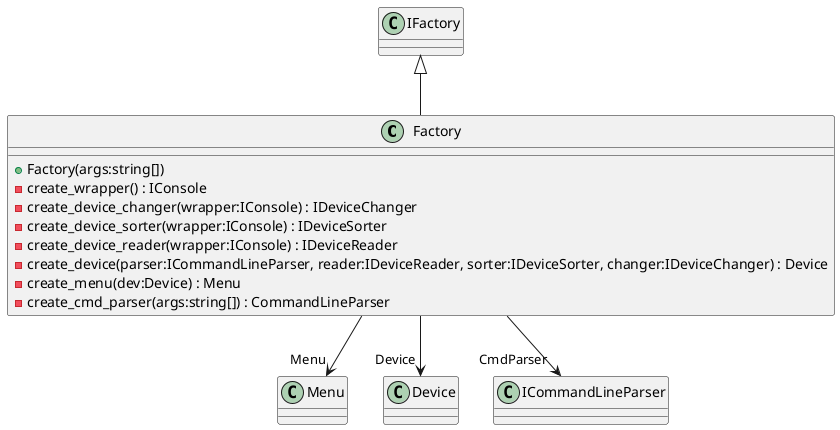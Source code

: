 @startuml
class Factory {
    + Factory(args:string[])
    - create_wrapper() : IConsole
    - create_device_changer(wrapper:IConsole) : IDeviceChanger
    - create_device_sorter(wrapper:IConsole) : IDeviceSorter
    - create_device_reader(wrapper:IConsole) : IDeviceReader
    - create_device(parser:ICommandLineParser, reader:IDeviceReader, sorter:IDeviceSorter, changer:IDeviceChanger) : Device
    - create_menu(dev:Device) : Menu
    - create_cmd_parser(args:string[]) : CommandLineParser
}
IFactory <|-- Factory
Factory --> "Menu" Menu
Factory --> "Device" Device
Factory --> "CmdParser" ICommandLineParser
@enduml
